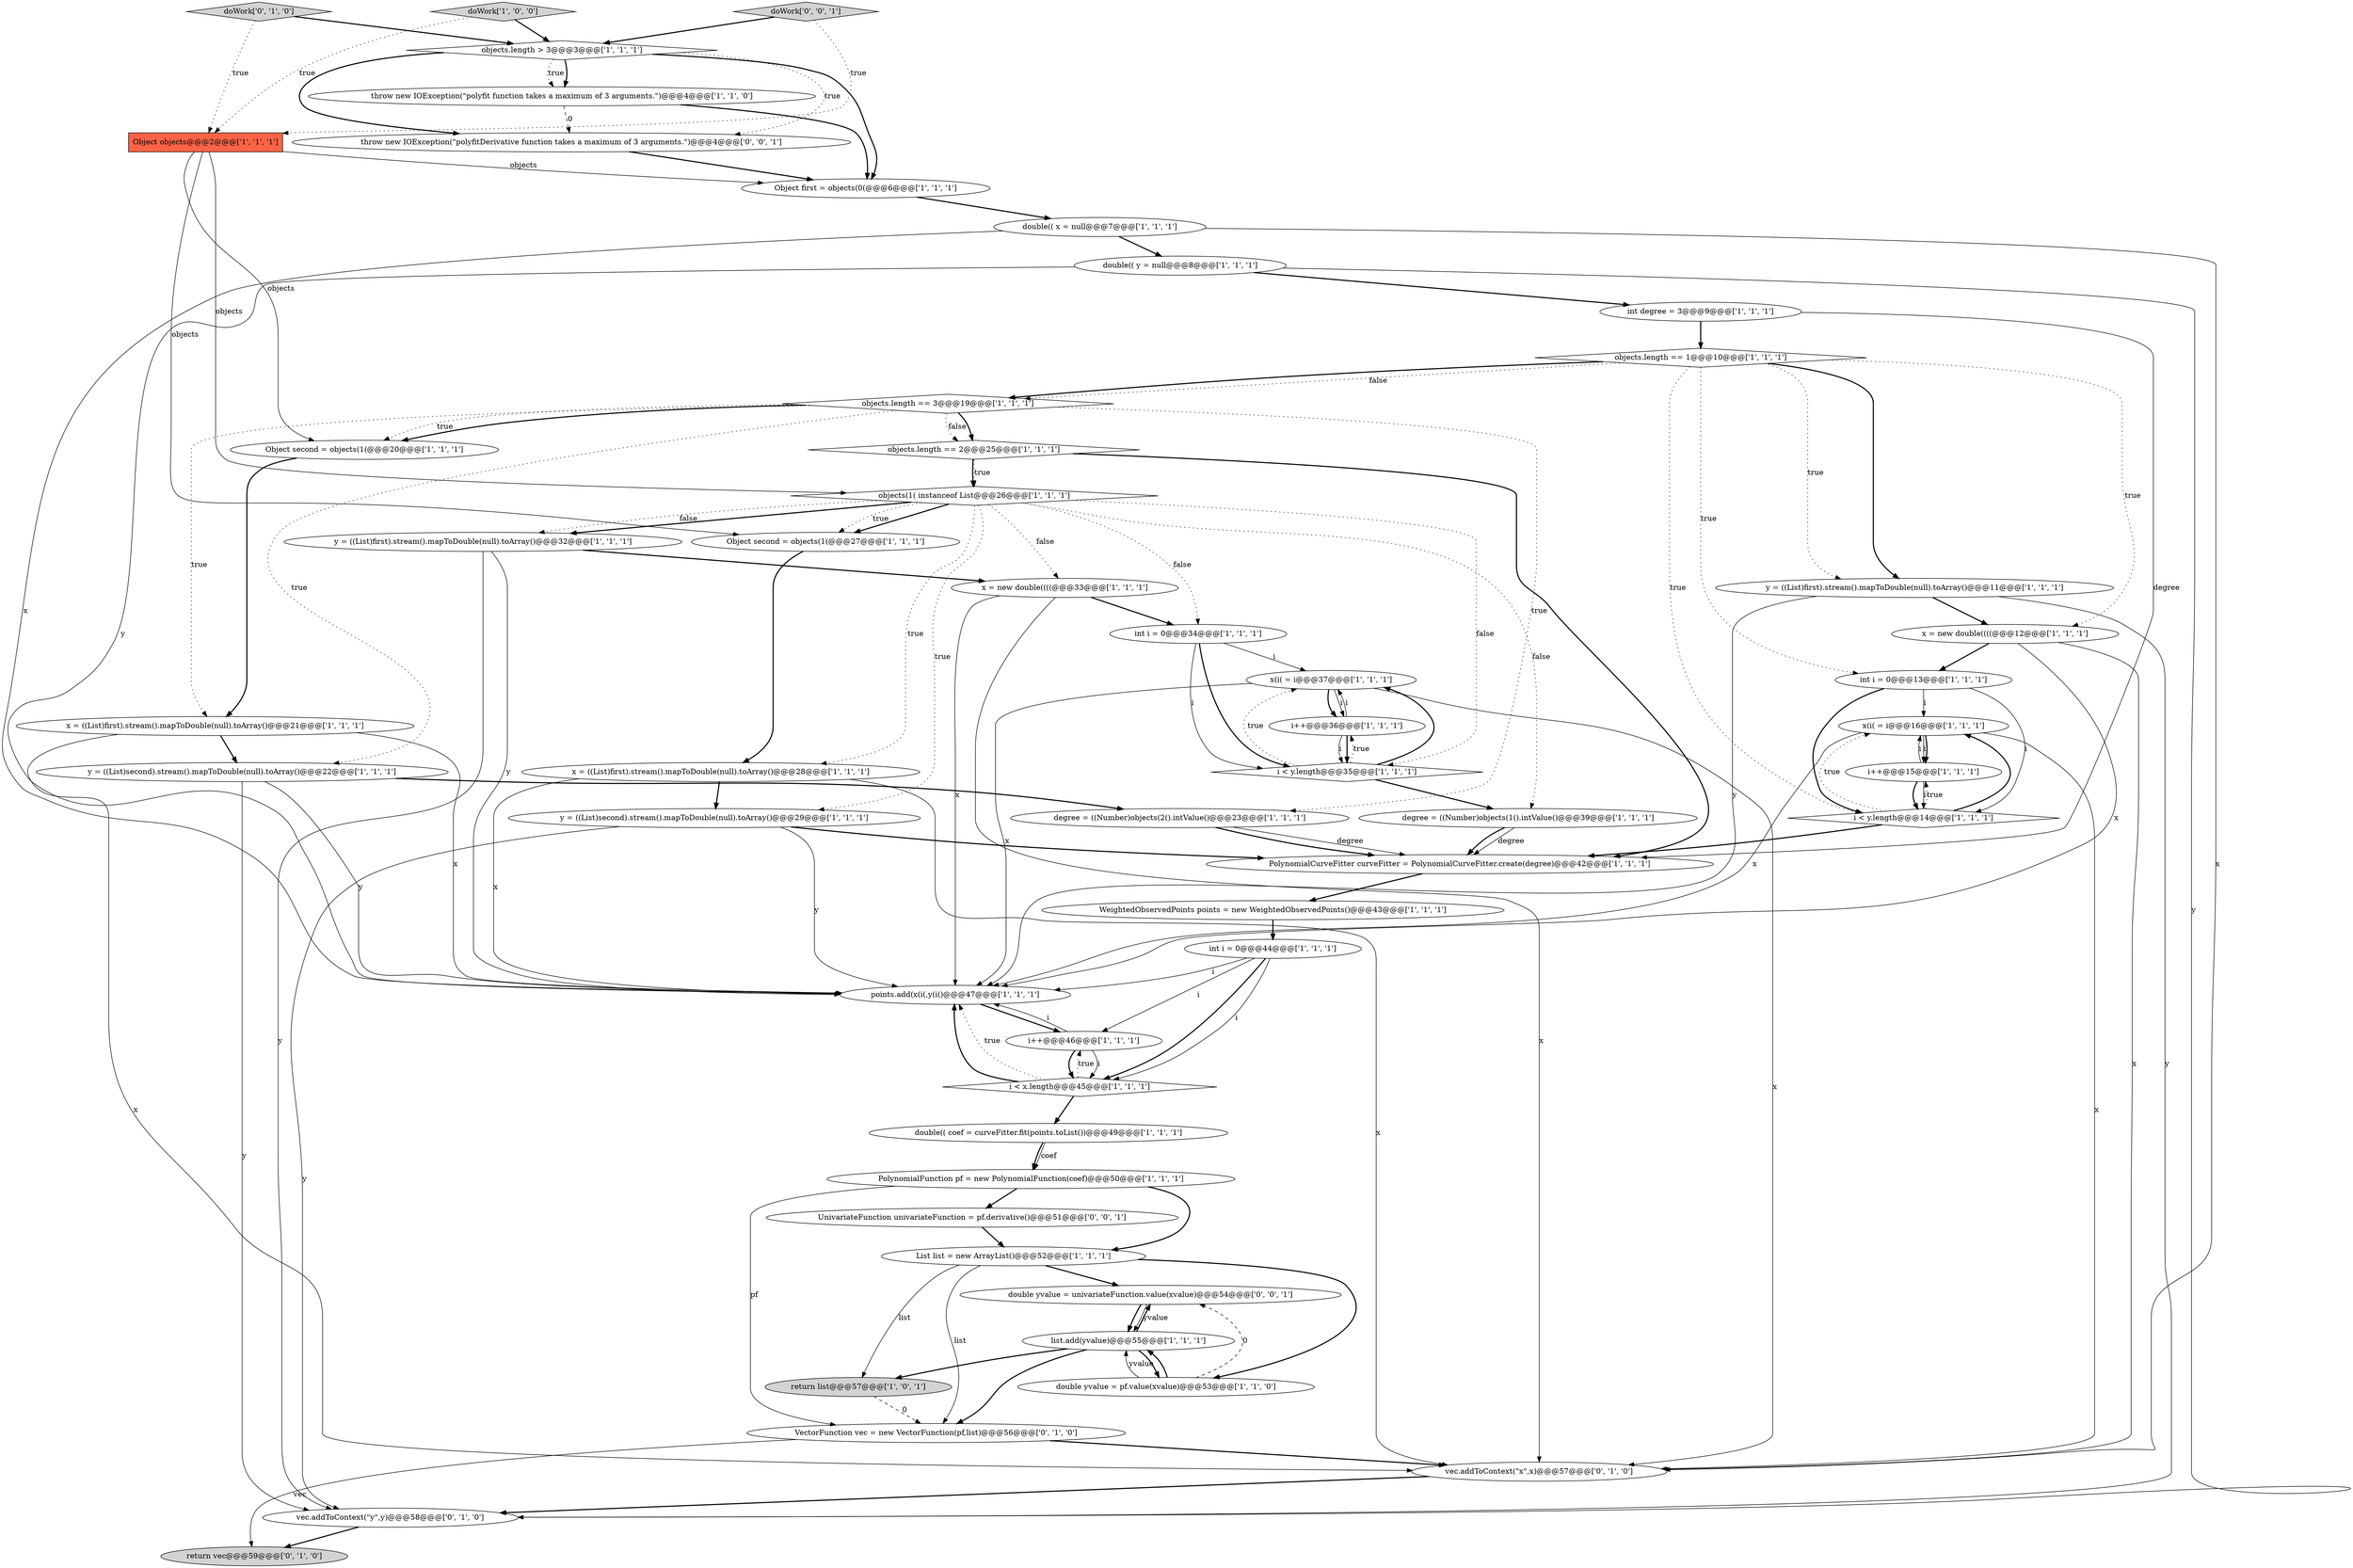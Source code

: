 digraph {
22 [style = filled, label = "objects(1( instanceof List@@@26@@@['1', '1', '1']", fillcolor = white, shape = diamond image = "AAA0AAABBB1BBB"];
35 [style = filled, label = "int i = 0@@@44@@@['1', '1', '1']", fillcolor = white, shape = ellipse image = "AAA0AAABBB1BBB"];
48 [style = filled, label = "return vec@@@59@@@['0', '1', '0']", fillcolor = lightgray, shape = ellipse image = "AAA1AAABBB2BBB"];
52 [style = filled, label = "double yvalue = univariateFunction.value(xvalue)@@@54@@@['0', '0', '1']", fillcolor = white, shape = ellipse image = "AAA0AAABBB3BBB"];
6 [style = filled, label = "Object second = objects(1(@@@20@@@['1', '1', '1']", fillcolor = white, shape = ellipse image = "AAA0AAABBB1BBB"];
7 [style = filled, label = "points.add(x(i(,y(i()@@@47@@@['1', '1', '1']", fillcolor = white, shape = ellipse image = "AAA0AAABBB1BBB"];
8 [style = filled, label = "PolynomialCurveFitter curveFitter = PolynomialCurveFitter.create(degree)@@@42@@@['1', '1', '1']", fillcolor = white, shape = ellipse image = "AAA0AAABBB1BBB"];
3 [style = filled, label = "objects.length == 3@@@19@@@['1', '1', '1']", fillcolor = white, shape = diamond image = "AAA0AAABBB1BBB"];
41 [style = filled, label = "double(( coef = curveFitter.fit(points.toList())@@@49@@@['1', '1', '1']", fillcolor = white, shape = ellipse image = "AAA0AAABBB1BBB"];
43 [style = filled, label = "return list@@@57@@@['1', '0', '1']", fillcolor = lightgray, shape = ellipse image = "AAA0AAABBB1BBB"];
28 [style = filled, label = "i < x.length@@@45@@@['1', '1', '1']", fillcolor = white, shape = diamond image = "AAA0AAABBB1BBB"];
34 [style = filled, label = "int i = 0@@@34@@@['1', '1', '1']", fillcolor = white, shape = ellipse image = "AAA0AAABBB1BBB"];
2 [style = filled, label = "throw new IOException(\"polyfit function takes a maximum of 3 arguments.\")@@@4@@@['1', '1', '0']", fillcolor = white, shape = ellipse image = "AAA0AAABBB1BBB"];
42 [style = filled, label = "i++@@@15@@@['1', '1', '1']", fillcolor = white, shape = ellipse image = "AAA0AAABBB1BBB"];
46 [style = filled, label = "VectorFunction vec = new VectorFunction(pf,list)@@@56@@@['0', '1', '0']", fillcolor = white, shape = ellipse image = "AAA1AAABBB2BBB"];
21 [style = filled, label = "i++@@@36@@@['1', '1', '1']", fillcolor = white, shape = ellipse image = "AAA0AAABBB1BBB"];
39 [style = filled, label = "int degree = 3@@@9@@@['1', '1', '1']", fillcolor = white, shape = ellipse image = "AAA0AAABBB1BBB"];
15 [style = filled, label = "x = new double((((@@@33@@@['1', '1', '1']", fillcolor = white, shape = ellipse image = "AAA0AAABBB1BBB"];
18 [style = filled, label = "double(( y = null@@@8@@@['1', '1', '1']", fillcolor = white, shape = ellipse image = "AAA0AAABBB1BBB"];
13 [style = filled, label = "Object first = objects(0(@@@6@@@['1', '1', '1']", fillcolor = white, shape = ellipse image = "AAA0AAABBB1BBB"];
47 [style = filled, label = "doWork['0', '1', '0']", fillcolor = lightgray, shape = diamond image = "AAA0AAABBB2BBB"];
25 [style = filled, label = "y = ((List)first).stream().mapToDouble(null).toArray()@@@11@@@['1', '1', '1']", fillcolor = white, shape = ellipse image = "AAA0AAABBB1BBB"];
4 [style = filled, label = "objects.length == 1@@@10@@@['1', '1', '1']", fillcolor = white, shape = diamond image = "AAA0AAABBB1BBB"];
27 [style = filled, label = "doWork['1', '0', '0']", fillcolor = lightgray, shape = diamond image = "AAA0AAABBB1BBB"];
33 [style = filled, label = "y = ((List)second).stream().mapToDouble(null).toArray()@@@29@@@['1', '1', '1']", fillcolor = white, shape = ellipse image = "AAA0AAABBB1BBB"];
40 [style = filled, label = "Object second = objects(1(@@@27@@@['1', '1', '1']", fillcolor = white, shape = ellipse image = "AAA0AAABBB1BBB"];
11 [style = filled, label = "WeightedObservedPoints points = new WeightedObservedPoints()@@@43@@@['1', '1', '1']", fillcolor = white, shape = ellipse image = "AAA0AAABBB1BBB"];
5 [style = filled, label = "x(i( = i@@@16@@@['1', '1', '1']", fillcolor = white, shape = ellipse image = "AAA0AAABBB1BBB"];
26 [style = filled, label = "x = ((List)first).stream().mapToDouble(null).toArray()@@@21@@@['1', '1', '1']", fillcolor = white, shape = ellipse image = "AAA0AAABBB1BBB"];
51 [style = filled, label = "doWork['0', '0', '1']", fillcolor = lightgray, shape = diamond image = "AAA0AAABBB3BBB"];
30 [style = filled, label = "List list = new ArrayList()@@@52@@@['1', '1', '1']", fillcolor = white, shape = ellipse image = "AAA0AAABBB1BBB"];
36 [style = filled, label = "x = new double((((@@@12@@@['1', '1', '1']", fillcolor = white, shape = ellipse image = "AAA0AAABBB1BBB"];
50 [style = filled, label = "UnivariateFunction univariateFunction = pf.derivative()@@@51@@@['0', '0', '1']", fillcolor = white, shape = ellipse image = "AAA0AAABBB3BBB"];
19 [style = filled, label = "i < y.length@@@14@@@['1', '1', '1']", fillcolor = white, shape = diamond image = "AAA0AAABBB1BBB"];
38 [style = filled, label = "PolynomialFunction pf = new PolynomialFunction(coef)@@@50@@@['1', '1', '1']", fillcolor = white, shape = ellipse image = "AAA0AAABBB1BBB"];
23 [style = filled, label = "double(( x = null@@@7@@@['1', '1', '1']", fillcolor = white, shape = ellipse image = "AAA0AAABBB1BBB"];
45 [style = filled, label = "vec.addToContext(\"y\",y)@@@58@@@['0', '1', '0']", fillcolor = white, shape = ellipse image = "AAA1AAABBB2BBB"];
29 [style = filled, label = "y = ((List)first).stream().mapToDouble(null).toArray()@@@32@@@['1', '1', '1']", fillcolor = white, shape = ellipse image = "AAA0AAABBB1BBB"];
20 [style = filled, label = "objects.length == 2@@@25@@@['1', '1', '1']", fillcolor = white, shape = diamond image = "AAA0AAABBB1BBB"];
14 [style = filled, label = "y = ((List)second).stream().mapToDouble(null).toArray()@@@22@@@['1', '1', '1']", fillcolor = white, shape = ellipse image = "AAA0AAABBB1BBB"];
49 [style = filled, label = "throw new IOException(\"polyfitDerivative function takes a maximum of 3 arguments.\")@@@4@@@['0', '0', '1']", fillcolor = white, shape = ellipse image = "AAA0AAABBB3BBB"];
9 [style = filled, label = "i++@@@46@@@['1', '1', '1']", fillcolor = white, shape = ellipse image = "AAA0AAABBB1BBB"];
17 [style = filled, label = "objects.length > 3@@@3@@@['1', '1', '1']", fillcolor = white, shape = diamond image = "AAA0AAABBB1BBB"];
10 [style = filled, label = "x(i( = i@@@37@@@['1', '1', '1']", fillcolor = white, shape = ellipse image = "AAA0AAABBB1BBB"];
1 [style = filled, label = "int i = 0@@@13@@@['1', '1', '1']", fillcolor = white, shape = ellipse image = "AAA0AAABBB1BBB"];
37 [style = filled, label = "i < y.length@@@35@@@['1', '1', '1']", fillcolor = white, shape = diamond image = "AAA0AAABBB1BBB"];
16 [style = filled, label = "Object objects@@@2@@@['1', '1', '1']", fillcolor = tomato, shape = box image = "AAA0AAABBB1BBB"];
32 [style = filled, label = "degree = ((Number)objects(1().intValue()@@@39@@@['1', '1', '1']", fillcolor = white, shape = ellipse image = "AAA0AAABBB1BBB"];
24 [style = filled, label = "degree = ((Number)objects(2().intValue()@@@23@@@['1', '1', '1']", fillcolor = white, shape = ellipse image = "AAA0AAABBB1BBB"];
44 [style = filled, label = "vec.addToContext(\"x\",x)@@@57@@@['0', '1', '0']", fillcolor = white, shape = ellipse image = "AAA1AAABBB2BBB"];
0 [style = filled, label = "double yvalue = pf.value(xvalue)@@@53@@@['1', '1', '0']", fillcolor = white, shape = ellipse image = "AAA0AAABBB1BBB"];
12 [style = filled, label = "x = ((List)first).stream().mapToDouble(null).toArray()@@@28@@@['1', '1', '1']", fillcolor = white, shape = ellipse image = "AAA0AAABBB1BBB"];
31 [style = filled, label = "list.add(yvalue)@@@55@@@['1', '1', '1']", fillcolor = white, shape = ellipse image = "AAA0AAABBB1BBB"];
22->29 [style = bold, label=""];
12->33 [style = bold, label=""];
30->43 [style = solid, label="list"];
37->10 [style = bold, label=""];
35->9 [style = solid, label="i"];
39->8 [style = solid, label="degree"];
21->37 [style = solid, label="i"];
5->44 [style = solid, label="x"];
47->16 [style = dotted, label="true"];
10->21 [style = bold, label=""];
26->44 [style = solid, label="x"];
37->10 [style = dotted, label="true"];
46->44 [style = bold, label=""];
45->48 [style = bold, label=""];
19->8 [style = bold, label=""];
14->7 [style = solid, label="y"];
14->24 [style = bold, label=""];
36->44 [style = solid, label="x"];
26->7 [style = solid, label="x"];
3->6 [style = bold, label=""];
33->45 [style = solid, label="y"];
1->19 [style = solid, label="i"];
28->41 [style = bold, label=""];
30->46 [style = solid, label="list"];
19->42 [style = dotted, label="true"];
30->52 [style = bold, label=""];
17->13 [style = bold, label=""];
41->38 [style = bold, label=""];
3->6 [style = dotted, label="true"];
46->48 [style = solid, label="vec"];
22->40 [style = bold, label=""];
15->34 [style = bold, label=""];
50->30 [style = bold, label=""];
9->28 [style = bold, label=""];
23->7 [style = solid, label="x"];
3->20 [style = dotted, label="false"];
1->5 [style = solid, label="i"];
4->3 [style = bold, label=""];
21->37 [style = bold, label=""];
22->33 [style = dotted, label="true"];
3->24 [style = dotted, label="true"];
17->2 [style = bold, label=""];
22->37 [style = dotted, label="false"];
38->50 [style = bold, label=""];
17->49 [style = bold, label=""];
3->26 [style = dotted, label="true"];
52->31 [style = solid, label="yvalue"];
31->43 [style = bold, label=""];
22->29 [style = dotted, label="false"];
27->16 [style = dotted, label="true"];
21->10 [style = solid, label="i"];
19->5 [style = bold, label=""];
4->25 [style = dotted, label="true"];
41->38 [style = solid, label="coef"];
5->42 [style = solid, label="i"];
7->9 [style = bold, label=""];
16->22 [style = solid, label="objects"];
19->5 [style = dotted, label="true"];
12->44 [style = solid, label="x"];
37->32 [style = bold, label=""];
5->42 [style = bold, label=""];
35->28 [style = bold, label=""];
33->7 [style = solid, label="y"];
25->7 [style = solid, label="y"];
49->13 [style = bold, label=""];
16->13 [style = solid, label="objects"];
27->17 [style = bold, label=""];
22->32 [style = dotted, label="false"];
16->6 [style = solid, label="objects"];
4->19 [style = dotted, label="true"];
29->45 [style = solid, label="y"];
51->16 [style = dotted, label="true"];
17->2 [style = dotted, label="true"];
36->7 [style = solid, label="x"];
11->35 [style = bold, label=""];
23->18 [style = bold, label=""];
43->46 [style = dashed, label="0"];
32->8 [style = solid, label="degree"];
15->44 [style = solid, label="x"];
42->5 [style = solid, label="i"];
0->52 [style = dashed, label="0"];
22->15 [style = dotted, label="false"];
33->8 [style = bold, label=""];
0->31 [style = solid, label="yvalue"];
16->40 [style = solid, label="objects"];
22->40 [style = dotted, label="true"];
25->36 [style = bold, label=""];
18->45 [style = solid, label="y"];
4->25 [style = bold, label=""];
6->26 [style = bold, label=""];
2->13 [style = bold, label=""];
13->23 [style = bold, label=""];
18->39 [style = bold, label=""];
10->21 [style = solid, label="i"];
20->22 [style = bold, label=""];
20->8 [style = bold, label=""];
4->36 [style = dotted, label="true"];
4->1 [style = dotted, label="true"];
10->44 [style = solid, label="x"];
23->44 [style = solid, label="x"];
26->14 [style = bold, label=""];
52->31 [style = bold, label=""];
10->7 [style = solid, label="x"];
31->46 [style = bold, label=""];
24->8 [style = solid, label="degree"];
32->8 [style = bold, label=""];
42->19 [style = bold, label=""];
30->0 [style = bold, label=""];
22->12 [style = dotted, label="true"];
39->4 [style = bold, label=""];
9->7 [style = solid, label="i"];
24->8 [style = bold, label=""];
42->19 [style = solid, label="i"];
29->7 [style = solid, label="y"];
2->49 [style = dashed, label="0"];
35->7 [style = solid, label="i"];
28->7 [style = bold, label=""];
25->45 [style = solid, label="y"];
40->12 [style = bold, label=""];
31->52 [style = bold, label=""];
4->3 [style = dotted, label="false"];
17->49 [style = dotted, label="true"];
51->17 [style = bold, label=""];
28->7 [style = dotted, label="true"];
44->45 [style = bold, label=""];
3->14 [style = dotted, label="true"];
35->28 [style = solid, label="i"];
37->21 [style = dotted, label="true"];
3->20 [style = bold, label=""];
0->31 [style = bold, label=""];
38->30 [style = bold, label=""];
8->11 [style = bold, label=""];
47->17 [style = bold, label=""];
20->22 [style = dotted, label="true"];
36->1 [style = bold, label=""];
12->7 [style = solid, label="x"];
1->19 [style = bold, label=""];
5->7 [style = solid, label="x"];
9->28 [style = solid, label="i"];
29->15 [style = bold, label=""];
34->10 [style = solid, label="i"];
38->46 [style = solid, label="pf"];
18->7 [style = solid, label="y"];
22->34 [style = dotted, label="false"];
15->7 [style = solid, label="x"];
34->37 [style = solid, label="i"];
14->45 [style = solid, label="y"];
28->9 [style = dotted, label="true"];
34->37 [style = bold, label=""];
31->0 [style = bold, label=""];
}

